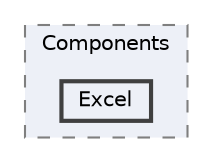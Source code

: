digraph "Web/Modules/EleWise.ELMA.Projects.Web/Components/Excel"
{
 // LATEX_PDF_SIZE
  bgcolor="transparent";
  edge [fontname=Helvetica,fontsize=10,labelfontname=Helvetica,labelfontsize=10];
  node [fontname=Helvetica,fontsize=10,shape=box,height=0.2,width=0.4];
  compound=true
  subgraph clusterdir_e4918ed821ae0972a2444417485c2e90 {
    graph [ bgcolor="#edf0f7", pencolor="grey50", label="Components", fontname=Helvetica,fontsize=10 style="filled,dashed", URL="dir_e4918ed821ae0972a2444417485c2e90.html",tooltip=""]
  dir_a4cbc55bc99d93bc4d0cc7f56483655f [label="Excel", fillcolor="#edf0f7", color="grey25", style="filled,bold", URL="dir_a4cbc55bc99d93bc4d0cc7f56483655f.html",tooltip=""];
  }
}
